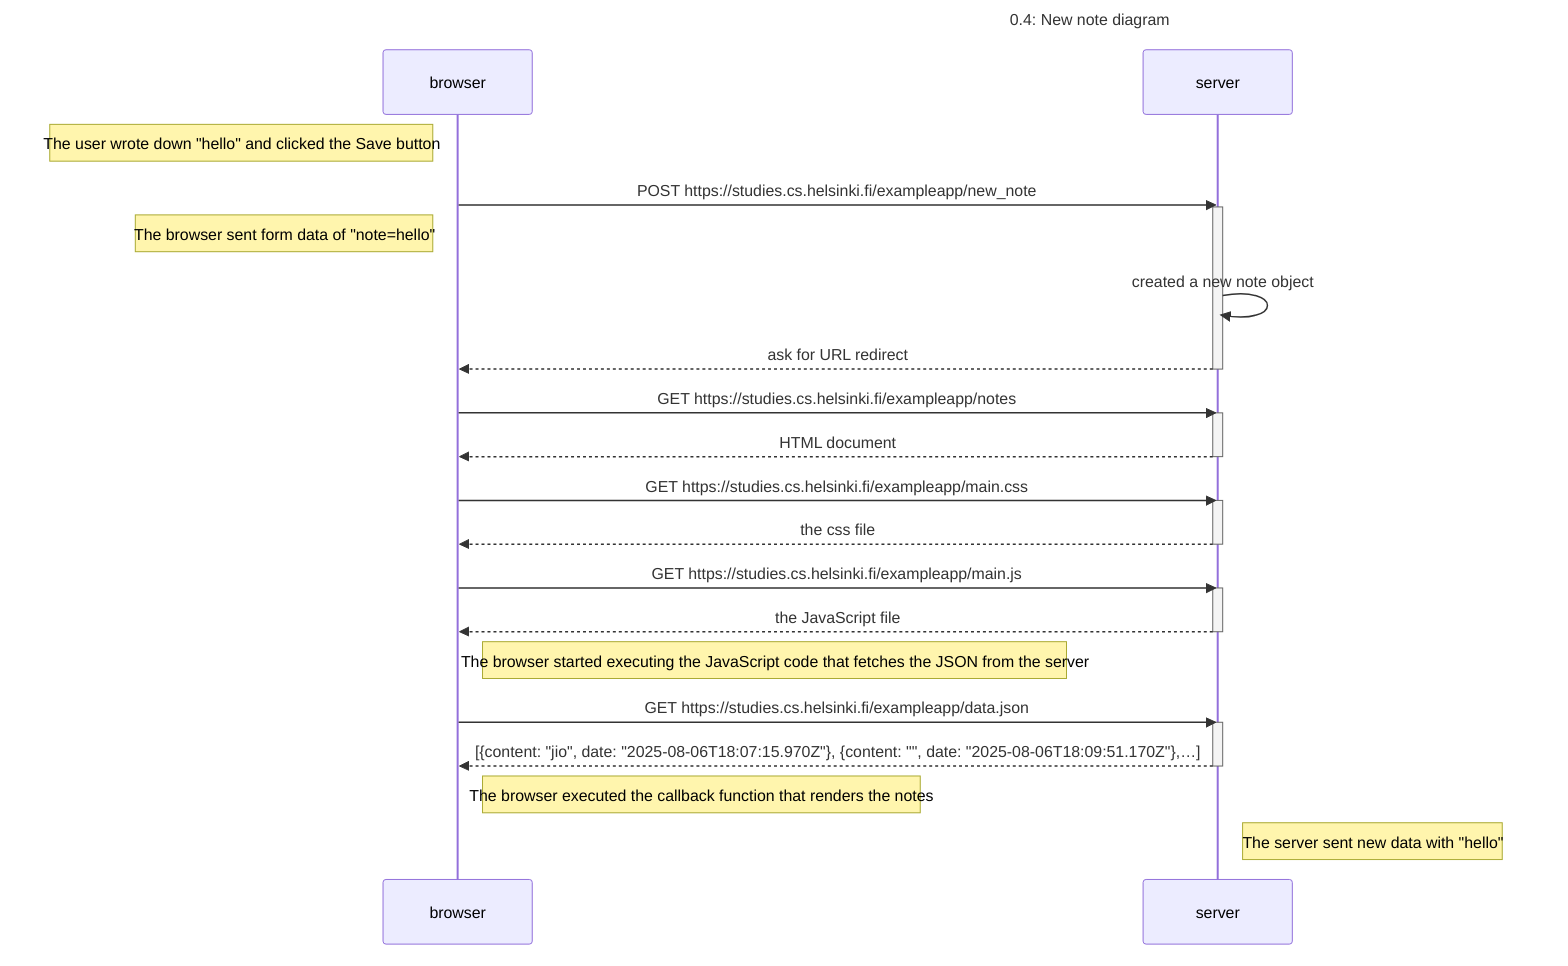 sequenceDiagram

title 0.4: New note diagram

participant browser
participant server

note left of browser: The user wrote down "hello" and clicked the Save button

browser->>server: POST https://studies.cs.helsinki.fi/exampleapp/new_note
    activate server
    note left of browser: The browser sent form data of "note=hello"

    server->> server:created a new note object

    server-->>browser: ask for URL redirect
    deactivate server

browser->>server: GET https://studies.cs.helsinki.fi/exampleapp/notes
    activate server
    server-->>browser: HTML document
    deactivate server

browser->>server: GET https://studies.cs.helsinki.fi/exampleapp/main.css
    activate server
    server-->>browser: the css file
    deactivate server

    browser->>server: GET https://studies.cs.helsinki.fi/exampleapp/main.js
    activate server
    server-->>browser: the JavaScript file
    deactivate server

    Note right of browser: The browser started executing the JavaScript code that fetches the JSON from the server

    browser->>server: GET https://studies.cs.helsinki.fi/exampleapp/data.json
    activate server
    server-->>browser: [{content: "jio", date: "2025-08-06T18:07:15.970Z"}, {content: "", date: "2025-08-06T18:09:51.170Z"},…]
    deactivate server

    Note right of browser: The browser executed the callback function that renders the notes


note right of server: The server sent new data with "hello"